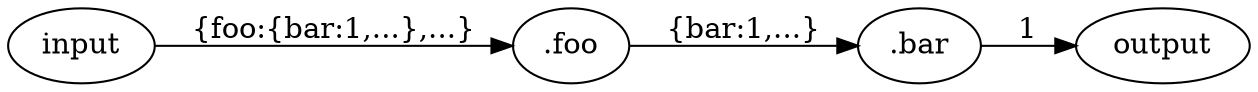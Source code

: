 digraph ex1 {
 rankdir=LR;
 input -> ".foo" [label="{foo:{bar:1,...},...}"];
 ".foo" -> ".bar" [label="{bar:1,...}"];
 ".bar" -> output [label="1"];
}
